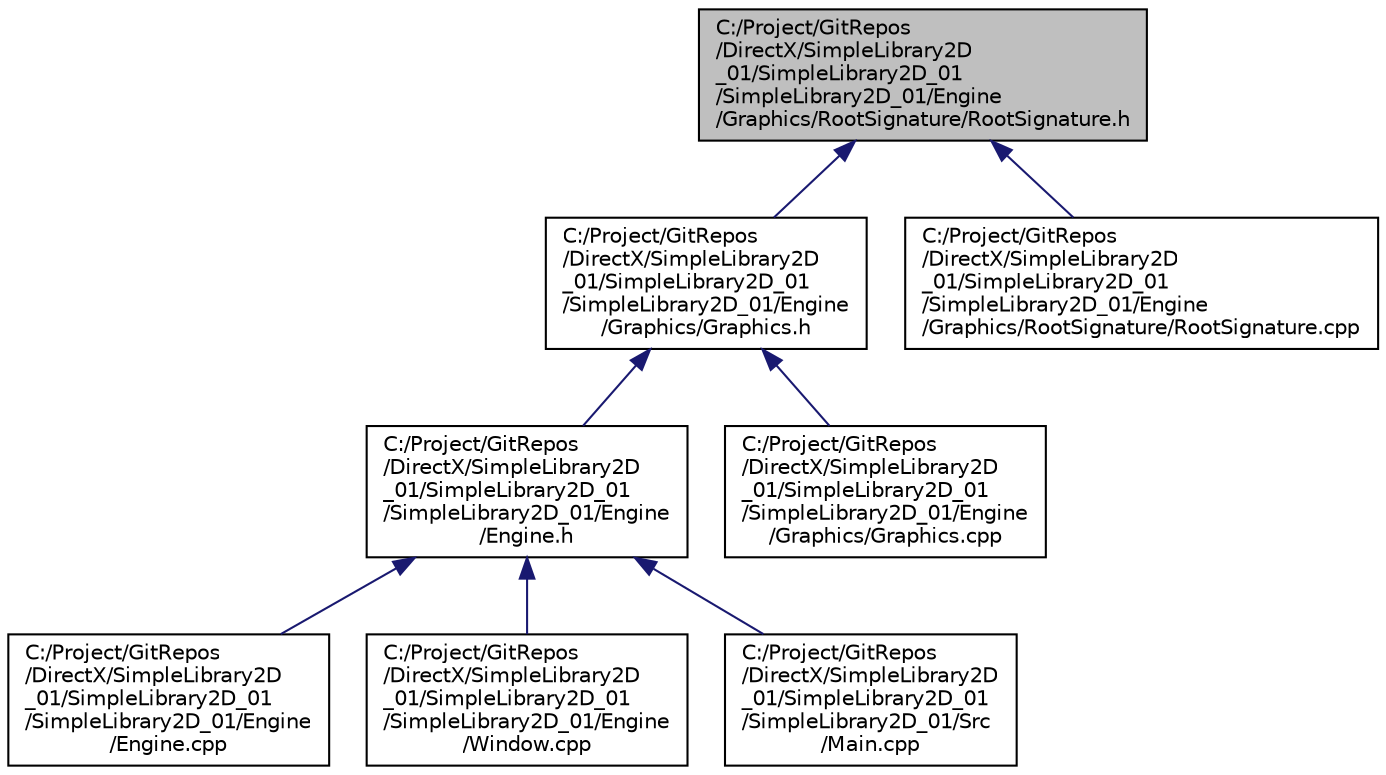 digraph "C:/Project/GitRepos/DirectX/SimpleLibrary2D_01/SimpleLibrary2D_01/SimpleLibrary2D_01/Engine/Graphics/RootSignature/RootSignature.h"
{
 // LATEX_PDF_SIZE
  edge [fontname="Helvetica",fontsize="10",labelfontname="Helvetica",labelfontsize="10"];
  node [fontname="Helvetica",fontsize="10",shape=record];
  Node1 [label="C:/Project/GitRepos\l/DirectX/SimpleLibrary2D\l_01/SimpleLibrary2D_01\l/SimpleLibrary2D_01/Engine\l/Graphics/RootSignature/RootSignature.h",height=0.2,width=0.4,color="black", fillcolor="grey75", style="filled", fontcolor="black",tooltip=" "];
  Node1 -> Node2 [dir="back",color="midnightblue",fontsize="10",style="solid",fontname="Helvetica"];
  Node2 [label="C:/Project/GitRepos\l/DirectX/SimpleLibrary2D\l_01/SimpleLibrary2D_01\l/SimpleLibrary2D_01/Engine\l/Graphics/Graphics.h",height=0.2,width=0.4,color="black", fillcolor="white", style="filled",URL="$_graphics_8h.html",tooltip=" "];
  Node2 -> Node3 [dir="back",color="midnightblue",fontsize="10",style="solid",fontname="Helvetica"];
  Node3 [label="C:/Project/GitRepos\l/DirectX/SimpleLibrary2D\l_01/SimpleLibrary2D_01\l/SimpleLibrary2D_01/Engine\l/Engine.h",height=0.2,width=0.4,color="black", fillcolor="white", style="filled",URL="$_engine_8h.html",tooltip="エンジンクラスの宣言"];
  Node3 -> Node4 [dir="back",color="midnightblue",fontsize="10",style="solid",fontname="Helvetica"];
  Node4 [label="C:/Project/GitRepos\l/DirectX/SimpleLibrary2D\l_01/SimpleLibrary2D_01\l/SimpleLibrary2D_01/Engine\l/Engine.cpp",height=0.2,width=0.4,color="black", fillcolor="white", style="filled",URL="$_engine_8cpp.html",tooltip=" "];
  Node3 -> Node5 [dir="back",color="midnightblue",fontsize="10",style="solid",fontname="Helvetica"];
  Node5 [label="C:/Project/GitRepos\l/DirectX/SimpleLibrary2D\l_01/SimpleLibrary2D_01\l/SimpleLibrary2D_01/Engine\l/Window.cpp",height=0.2,width=0.4,color="black", fillcolor="white", style="filled",URL="$_window_8cpp.html",tooltip=" "];
  Node3 -> Node6 [dir="back",color="midnightblue",fontsize="10",style="solid",fontname="Helvetica"];
  Node6 [label="C:/Project/GitRepos\l/DirectX/SimpleLibrary2D\l_01/SimpleLibrary2D_01\l/SimpleLibrary2D_01/Src\l/Main.cpp",height=0.2,width=0.4,color="black", fillcolor="white", style="filled",URL="$_main_8cpp.html",tooltip=" "];
  Node2 -> Node7 [dir="back",color="midnightblue",fontsize="10",style="solid",fontname="Helvetica"];
  Node7 [label="C:/Project/GitRepos\l/DirectX/SimpleLibrary2D\l_01/SimpleLibrary2D_01\l/SimpleLibrary2D_01/Engine\l/Graphics/Graphics.cpp",height=0.2,width=0.4,color="black", fillcolor="white", style="filled",URL="$_graphics_8cpp.html",tooltip=" "];
  Node1 -> Node8 [dir="back",color="midnightblue",fontsize="10",style="solid",fontname="Helvetica"];
  Node8 [label="C:/Project/GitRepos\l/DirectX/SimpleLibrary2D\l_01/SimpleLibrary2D_01\l/SimpleLibrary2D_01/Engine\l/Graphics/RootSignature/RootSignature.cpp",height=0.2,width=0.4,color="black", fillcolor="white", style="filled",URL="$_root_signature_8cpp.html",tooltip=" "];
}
